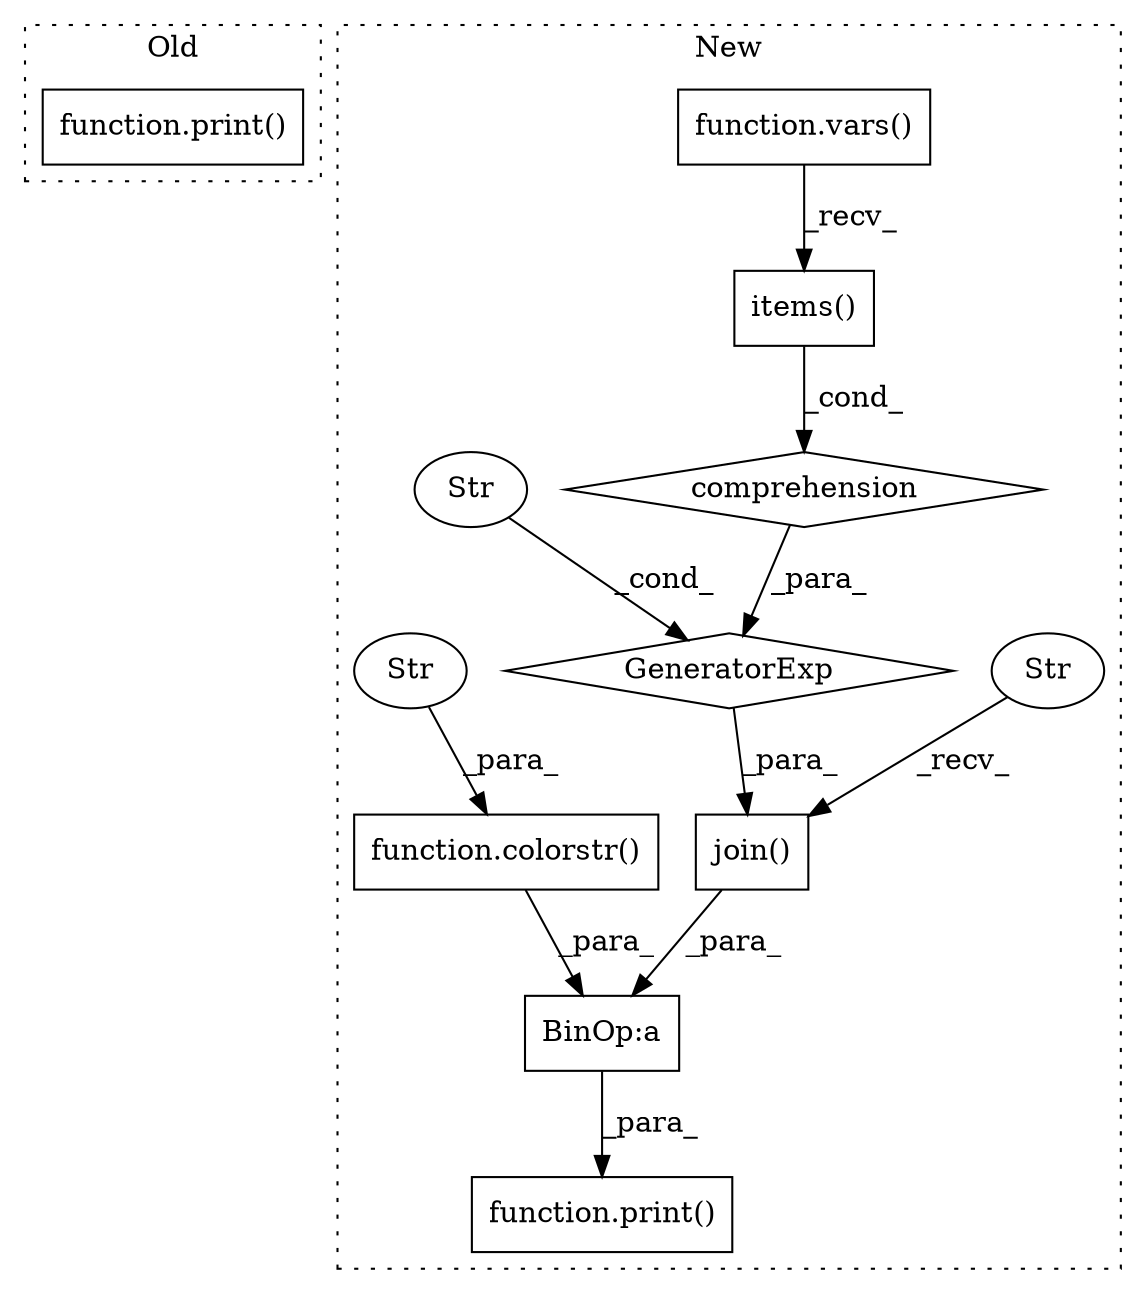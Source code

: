 digraph G {
subgraph cluster0 {
1 [label="function.print()" a="75" s="7886,7895" l="6,1" shape="box"];
label = "Old";
style="dotted";
}
subgraph cluster1 {
2 [label="function.vars()" a="75" s="7966,7974" l="5,1" shape="box"];
3 [label="function.print()" a="75" s="7904,7984" l="6,1" shape="box"];
4 [label="BinOp:a" a="82" s="7930" l="3" shape="box"];
5 [label="items()" a="75" s="7966" l="17" shape="box"];
6 [label="join()" a="75" s="7933,7953" l="10,31" shape="box"];
7 [label="Str" a="66" s="7933" l="4" shape="ellipse"];
8 [label="GeneratorExp" a="55" s="7943" l="10" shape="diamond"];
9 [label="Str" a="66" s="7943" l="10" shape="ellipse"];
10 [label="function.colorstr()" a="75" s="7910,7929" l="9,1" shape="box"];
11 [label="Str" a="66" s="7919" l="10" shape="ellipse"];
12 [label="comprehension" a="45" s="7954" l="3" shape="diamond"];
label = "New";
style="dotted";
}
2 -> 5 [label="_recv_"];
4 -> 3 [label="_para_"];
5 -> 12 [label="_cond_"];
6 -> 4 [label="_para_"];
7 -> 6 [label="_recv_"];
8 -> 6 [label="_para_"];
9 -> 8 [label="_cond_"];
10 -> 4 [label="_para_"];
11 -> 10 [label="_para_"];
12 -> 8 [label="_para_"];
}